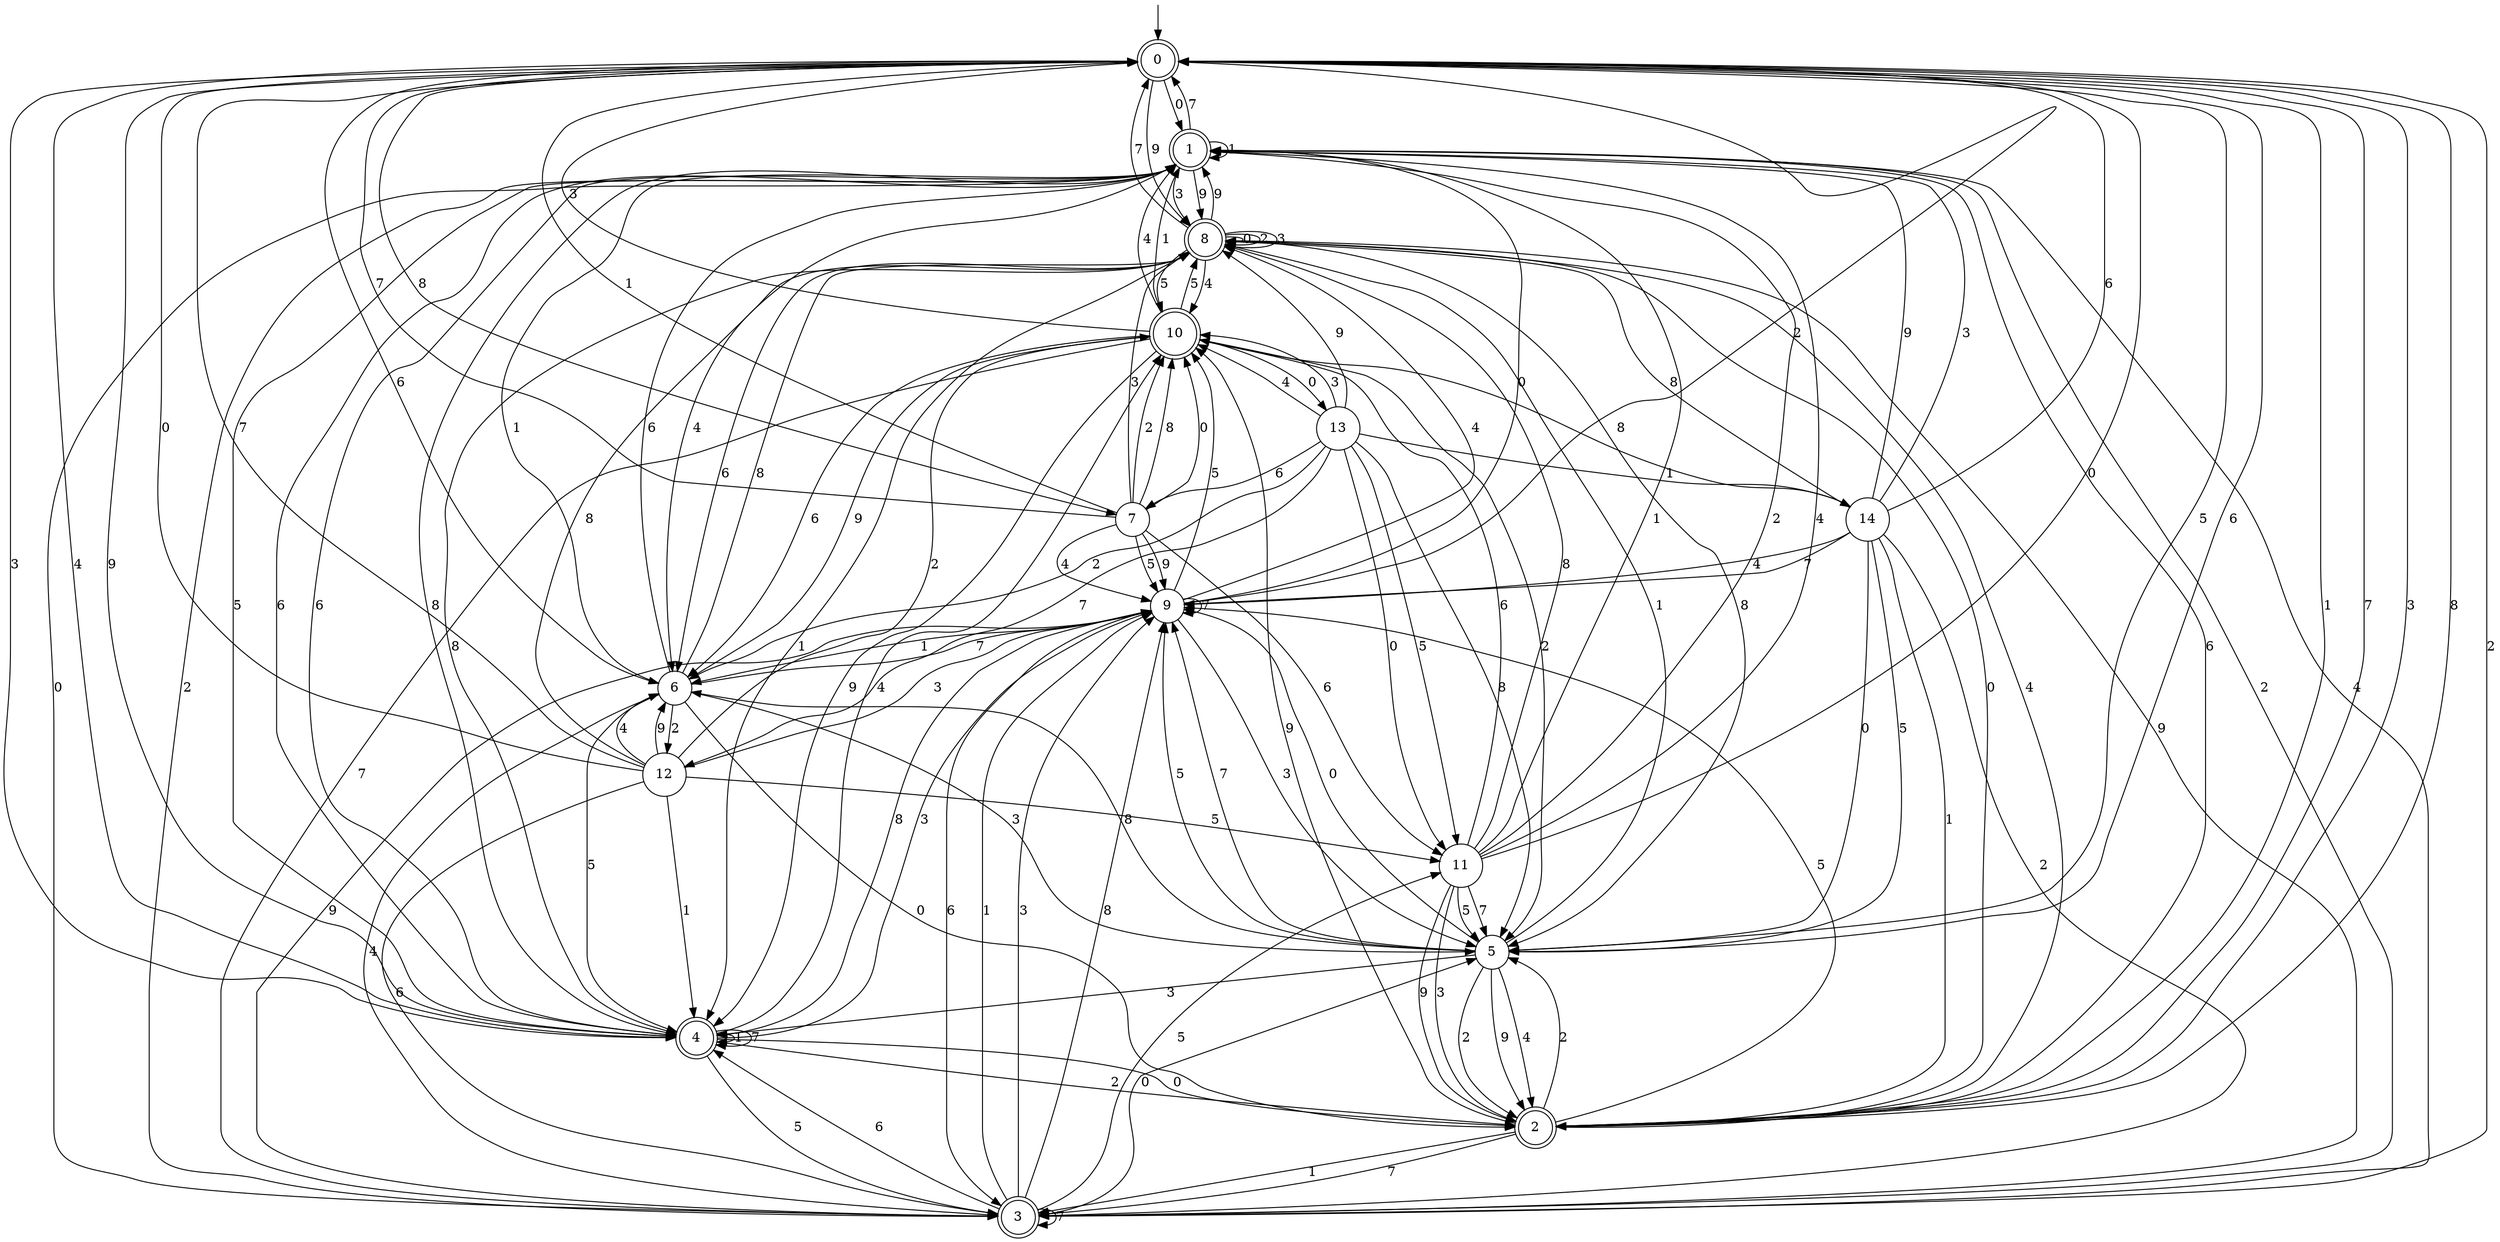 digraph g {

	s0 [shape="doublecircle" label="0"];
	s1 [shape="doublecircle" label="1"];
	s2 [shape="doublecircle" label="2"];
	s3 [shape="doublecircle" label="3"];
	s4 [shape="doublecircle" label="4"];
	s5 [shape="circle" label="5"];
	s6 [shape="circle" label="6"];
	s7 [shape="circle" label="7"];
	s8 [shape="doublecircle" label="8"];
	s9 [shape="circle" label="9"];
	s10 [shape="doublecircle" label="10"];
	s11 [shape="circle" label="11"];
	s12 [shape="circle" label="12"];
	s13 [shape="circle" label="13"];
	s14 [shape="circle" label="14"];
	s0 -> s1 [label="0"];
	s0 -> s2 [label="1"];
	s0 -> s3 [label="2"];
	s0 -> s4 [label="3"];
	s0 -> s4 [label="4"];
	s0 -> s5 [label="5"];
	s0 -> s6 [label="6"];
	s0 -> s2 [label="7"];
	s0 -> s7 [label="8"];
	s0 -> s8 [label="9"];
	s1 -> s3 [label="0"];
	s1 -> s1 [label="1"];
	s1 -> s3 [label="2"];
	s1 -> s8 [label="3"];
	s1 -> s6 [label="4"];
	s1 -> s4 [label="5"];
	s1 -> s4 [label="6"];
	s1 -> s0 [label="7"];
	s1 -> s4 [label="8"];
	s1 -> s8 [label="9"];
	s2 -> s8 [label="0"];
	s2 -> s3 [label="1"];
	s2 -> s5 [label="2"];
	s2 -> s0 [label="3"];
	s2 -> s8 [label="4"];
	s2 -> s9 [label="5"];
	s2 -> s1 [label="6"];
	s2 -> s3 [label="7"];
	s2 -> s0 [label="8"];
	s2 -> s10 [label="9"];
	s3 -> s5 [label="0"];
	s3 -> s9 [label="1"];
	s3 -> s1 [label="2"];
	s3 -> s9 [label="3"];
	s3 -> s1 [label="4"];
	s3 -> s11 [label="5"];
	s3 -> s4 [label="6"];
	s3 -> s3 [label="7"];
	s3 -> s9 [label="8"];
	s3 -> s8 [label="9"];
	s4 -> s2 [label="0"];
	s4 -> s4 [label="1"];
	s4 -> s2 [label="2"];
	s4 -> s9 [label="3"];
	s4 -> s10 [label="4"];
	s4 -> s3 [label="5"];
	s4 -> s1 [label="6"];
	s4 -> s4 [label="7"];
	s4 -> s8 [label="8"];
	s4 -> s0 [label="9"];
	s5 -> s9 [label="0"];
	s5 -> s8 [label="1"];
	s5 -> s2 [label="2"];
	s5 -> s4 [label="3"];
	s5 -> s2 [label="4"];
	s5 -> s9 [label="5"];
	s5 -> s0 [label="6"];
	s5 -> s9 [label="7"];
	s5 -> s6 [label="8"];
	s5 -> s2 [label="9"];
	s6 -> s2 [label="0"];
	s6 -> s1 [label="1"];
	s6 -> s12 [label="2"];
	s6 -> s5 [label="3"];
	s6 -> s3 [label="4"];
	s6 -> s4 [label="5"];
	s6 -> s1 [label="6"];
	s6 -> s9 [label="7"];
	s6 -> s8 [label="8"];
	s6 -> s10 [label="9"];
	s7 -> s10 [label="0"];
	s7 -> s0 [label="1"];
	s7 -> s10 [label="2"];
	s7 -> s8 [label="3"];
	s7 -> s9 [label="4"];
	s7 -> s9 [label="5"];
	s7 -> s11 [label="6"];
	s7 -> s0 [label="7"];
	s7 -> s10 [label="8"];
	s7 -> s9 [label="9"];
	s8 -> s8 [label="0"];
	s8 -> s4 [label="1"];
	s8 -> s8 [label="2"];
	s8 -> s8 [label="3"];
	s8 -> s10 [label="4"];
	s8 -> s10 [label="5"];
	s8 -> s6 [label="6"];
	s8 -> s0 [label="7"];
	s8 -> s5 [label="8"];
	s8 -> s1 [label="9"];
	s9 -> s1 [label="0"];
	s9 -> s6 [label="1"];
	s9 -> s0 [label="2"];
	s9 -> s5 [label="3"];
	s9 -> s8 [label="4"];
	s9 -> s10 [label="5"];
	s9 -> s3 [label="6"];
	s9 -> s9 [label="7"];
	s9 -> s4 [label="8"];
	s9 -> s3 [label="9"];
	s10 -> s13 [label="0"];
	s10 -> s1 [label="1"];
	s10 -> s5 [label="2"];
	s10 -> s0 [label="3"];
	s10 -> s1 [label="4"];
	s10 -> s8 [label="5"];
	s10 -> s6 [label="6"];
	s10 -> s3 [label="7"];
	s10 -> s14 [label="8"];
	s10 -> s4 [label="9"];
	s11 -> s0 [label="0"];
	s11 -> s1 [label="1"];
	s11 -> s1 [label="2"];
	s11 -> s2 [label="3"];
	s11 -> s1 [label="4"];
	s11 -> s5 [label="5"];
	s11 -> s10 [label="6"];
	s11 -> s5 [label="7"];
	s11 -> s8 [label="8"];
	s11 -> s2 [label="9"];
	s12 -> s0 [label="0"];
	s12 -> s4 [label="1"];
	s12 -> s10 [label="2"];
	s12 -> s9 [label="3"];
	s12 -> s6 [label="4"];
	s12 -> s11 [label="5"];
	s12 -> s3 [label="6"];
	s12 -> s0 [label="7"];
	s12 -> s8 [label="8"];
	s12 -> s6 [label="9"];
	s13 -> s11 [label="0"];
	s13 -> s14 [label="1"];
	s13 -> s6 [label="2"];
	s13 -> s10 [label="3"];
	s13 -> s10 [label="4"];
	s13 -> s11 [label="5"];
	s13 -> s7 [label="6"];
	s13 -> s12 [label="7"];
	s13 -> s5 [label="8"];
	s13 -> s8 [label="9"];
	s14 -> s5 [label="0"];
	s14 -> s2 [label="1"];
	s14 -> s3 [label="2"];
	s14 -> s1 [label="3"];
	s14 -> s9 [label="4"];
	s14 -> s5 [label="5"];
	s14 -> s0 [label="6"];
	s14 -> s9 [label="7"];
	s14 -> s8 [label="8"];
	s14 -> s1 [label="9"];

__start0 [label="" shape="none" width="0" height="0"];
__start0 -> s0;

}

